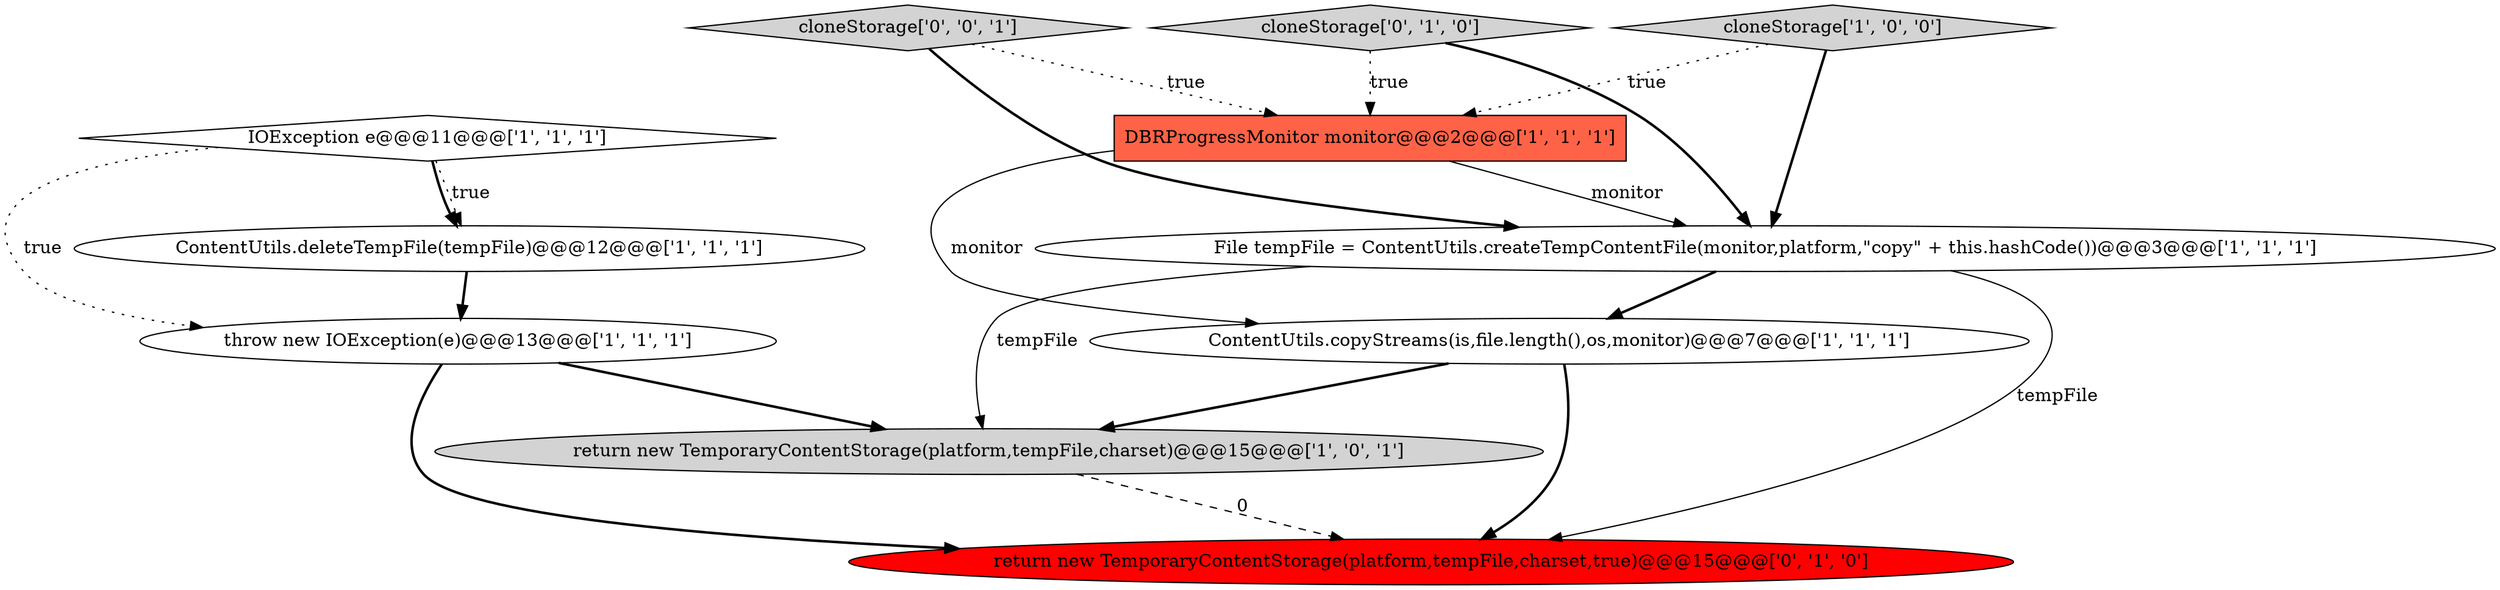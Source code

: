 digraph {
10 [style = filled, label = "cloneStorage['0', '0', '1']", fillcolor = lightgray, shape = diamond image = "AAA0AAABBB3BBB"];
3 [style = filled, label = "cloneStorage['1', '0', '0']", fillcolor = lightgray, shape = diamond image = "AAA0AAABBB1BBB"];
4 [style = filled, label = "throw new IOException(e)@@@13@@@['1', '1', '1']", fillcolor = white, shape = ellipse image = "AAA0AAABBB1BBB"];
9 [style = filled, label = "cloneStorage['0', '1', '0']", fillcolor = lightgray, shape = diamond image = "AAA0AAABBB2BBB"];
2 [style = filled, label = "IOException e@@@11@@@['1', '1', '1']", fillcolor = white, shape = diamond image = "AAA0AAABBB1BBB"];
5 [style = filled, label = "DBRProgressMonitor monitor@@@2@@@['1', '1', '1']", fillcolor = tomato, shape = box image = "AAA0AAABBB1BBB"];
6 [style = filled, label = "ContentUtils.deleteTempFile(tempFile)@@@12@@@['1', '1', '1']", fillcolor = white, shape = ellipse image = "AAA0AAABBB1BBB"];
8 [style = filled, label = "return new TemporaryContentStorage(platform,tempFile,charset,true)@@@15@@@['0', '1', '0']", fillcolor = red, shape = ellipse image = "AAA1AAABBB2BBB"];
0 [style = filled, label = "File tempFile = ContentUtils.createTempContentFile(monitor,platform,\"copy\" + this.hashCode())@@@3@@@['1', '1', '1']", fillcolor = white, shape = ellipse image = "AAA0AAABBB1BBB"];
1 [style = filled, label = "ContentUtils.copyStreams(is,file.length(),os,monitor)@@@7@@@['1', '1', '1']", fillcolor = white, shape = ellipse image = "AAA0AAABBB1BBB"];
7 [style = filled, label = "return new TemporaryContentStorage(platform,tempFile,charset)@@@15@@@['1', '0', '1']", fillcolor = lightgray, shape = ellipse image = "AAA0AAABBB1BBB"];
3->0 [style = bold, label=""];
5->0 [style = solid, label="monitor"];
6->4 [style = bold, label=""];
4->8 [style = bold, label=""];
10->0 [style = bold, label=""];
9->5 [style = dotted, label="true"];
3->5 [style = dotted, label="true"];
1->8 [style = bold, label=""];
9->0 [style = bold, label=""];
2->6 [style = dotted, label="true"];
10->5 [style = dotted, label="true"];
1->7 [style = bold, label=""];
0->1 [style = bold, label=""];
2->6 [style = bold, label=""];
7->8 [style = dashed, label="0"];
4->7 [style = bold, label=""];
0->7 [style = solid, label="tempFile"];
2->4 [style = dotted, label="true"];
5->1 [style = solid, label="monitor"];
0->8 [style = solid, label="tempFile"];
}
